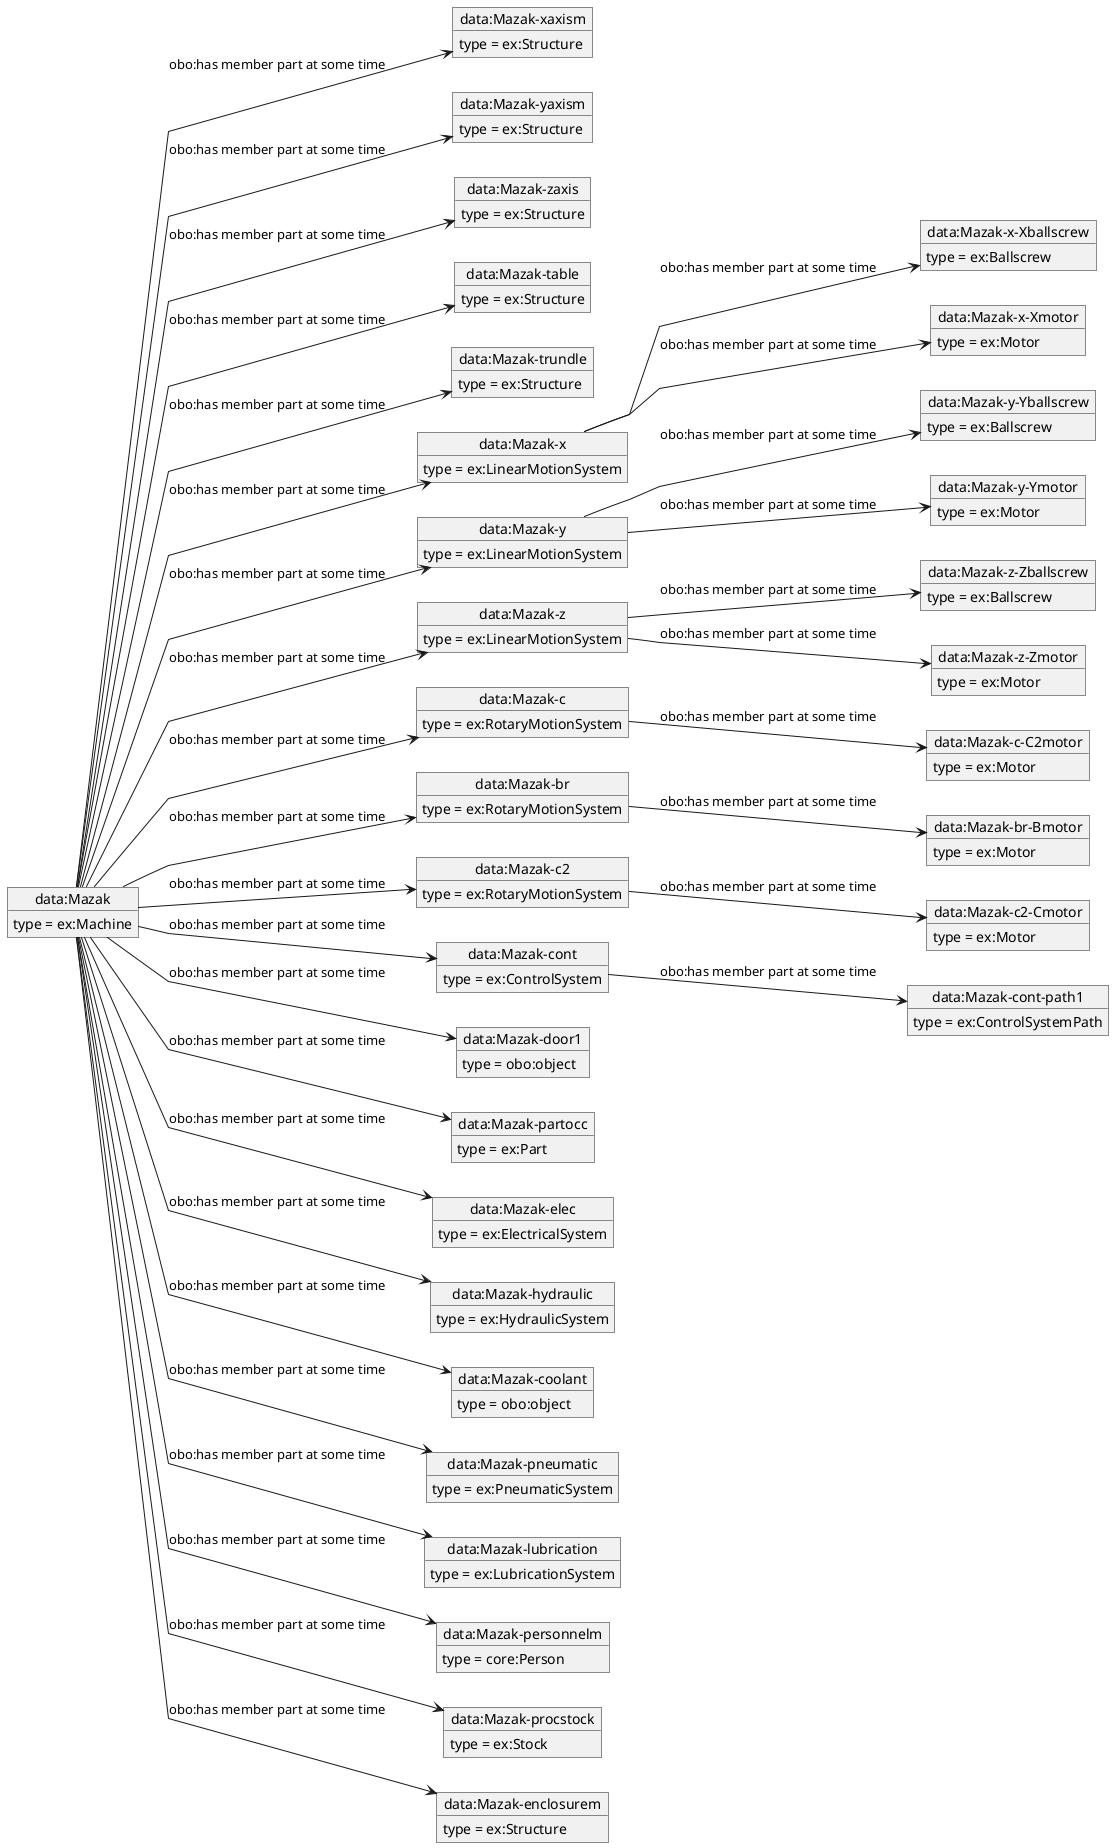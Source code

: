 @startuml
skinparam linetype polyline
left to right direction
object "data:Mazak" as o1 {
 type = ex:Machine
 }
object "data:Mazak-xaxism" as o2 {
 type = ex:Structure
 }
object "data:Mazak-yaxism" as o3 {
 type = ex:Structure
 }
object "data:Mazak-zaxis" as o4 {
 type = ex:Structure
 }
object "data:Mazak-table" as o5 {
 type = ex:Structure
 }
object "data:Mazak-trundle" as o6 {
 type = ex:Structure
 }
object "data:Mazak-x" as o7 {
 type = ex:LinearMotionSystem
 }
object "data:Mazak-y" as o8 {
 type = ex:LinearMotionSystem
 }
object "data:Mazak-z" as o9 {
 type = ex:LinearMotionSystem
 }
object "data:Mazak-c" as o10 {
 type = ex:RotaryMotionSystem
 }
object "data:Mazak-br" as o11 {
 type = ex:RotaryMotionSystem
 }
object "data:Mazak-c2" as o12 {
 type = ex:RotaryMotionSystem
 }
object "data:Mazak-cont" as o13 {
 type = ex:ControlSystem
 }
object "data:Mazak-door1" as o14 {
 type = obo:object
 }
object "data:Mazak-partocc" as o15 {
 type = ex:Part
 }
object "data:Mazak-elec" as o16 {
 type = ex:ElectricalSystem
 }
object "data:Mazak-hydraulic" as o17 {
 type = ex:HydraulicSystem
 }
object "data:Mazak-coolant" as o18 {
 type = obo:object
 }
object "data:Mazak-pneumatic" as o19 {
 type = ex:PneumaticSystem
 }
object "data:Mazak-lubrication" as o20 {
 type = ex:LubricationSystem
 }
object "data:Mazak-personnelm" as o21 {
 type = core:Person
 }
object "data:Mazak-procstock" as o22 {
 type = ex:Stock
 }
object "data:Mazak-enclosurem" as o23 {
 type = ex:Structure
 }
object "data:Mazak-x-Xballscrew" as o24 {
 type = ex:Ballscrew
 }
object "data:Mazak-x-Xmotor" as o25 {
 type = ex:Motor
 }
object "data:Mazak-y-Yballscrew" as o26 {
 type = ex:Ballscrew
 }
object "data:Mazak-y-Ymotor" as o27 {
 type = ex:Motor
 }
object "data:Mazak-z-Zballscrew" as o28 {
 type = ex:Ballscrew
 }
object "data:Mazak-z-Zmotor" as o29 {
 type = ex:Motor
 }
object "data:Mazak-c-C2motor" as o30 {
 type = ex:Motor
 }
object "data:Mazak-br-Bmotor" as o31 {
 type = ex:Motor
 }
object "data:Mazak-c2-Cmotor" as o32 {
 type = ex:Motor
 }
object "data:Mazak-cont-path1" as o33 {
 type = ex:ControlSystemPath
 }
o1 --> o2 : obo:has member part at some time
o1 --> o3 : obo:has member part at some time
o1 --> o4 : obo:has member part at some time
o1 --> o5 : obo:has member part at some time
o1 --> o6 : obo:has member part at some time
o1 --> o7 : obo:has member part at some time
o1 --> o8 : obo:has member part at some time
o1 --> o9 : obo:has member part at some time
o1 --> o10 : obo:has member part at some time
o1 --> o11 : obo:has member part at some time
o1 --> o12 : obo:has member part at some time
o1 --> o13 : obo:has member part at some time
o1 --> o14 : obo:has member part at some time
o1 --> o15 : obo:has member part at some time
o1 --> o16 : obo:has member part at some time
o1 --> o17 : obo:has member part at some time
o1 --> o18 : obo:has member part at some time
o1 --> o19 : obo:has member part at some time
o1 --> o20 : obo:has member part at some time
o1 --> o21 : obo:has member part at some time
o1 --> o22 : obo:has member part at some time
o1 --> o23 : obo:has member part at some time
o7 --> o24 : obo:has member part at some time
o7 --> o25 : obo:has member part at some time
o8 --> o26 : obo:has member part at some time
o8 --> o27 : obo:has member part at some time
o9 --> o28 : obo:has member part at some time
o9 --> o29 : obo:has member part at some time
o10 --> o30 : obo:has member part at some time
o11 --> o31 : obo:has member part at some time
o12 --> o32 : obo:has member part at some time
o13 --> o33 : obo:has member part at some time
@enduml
